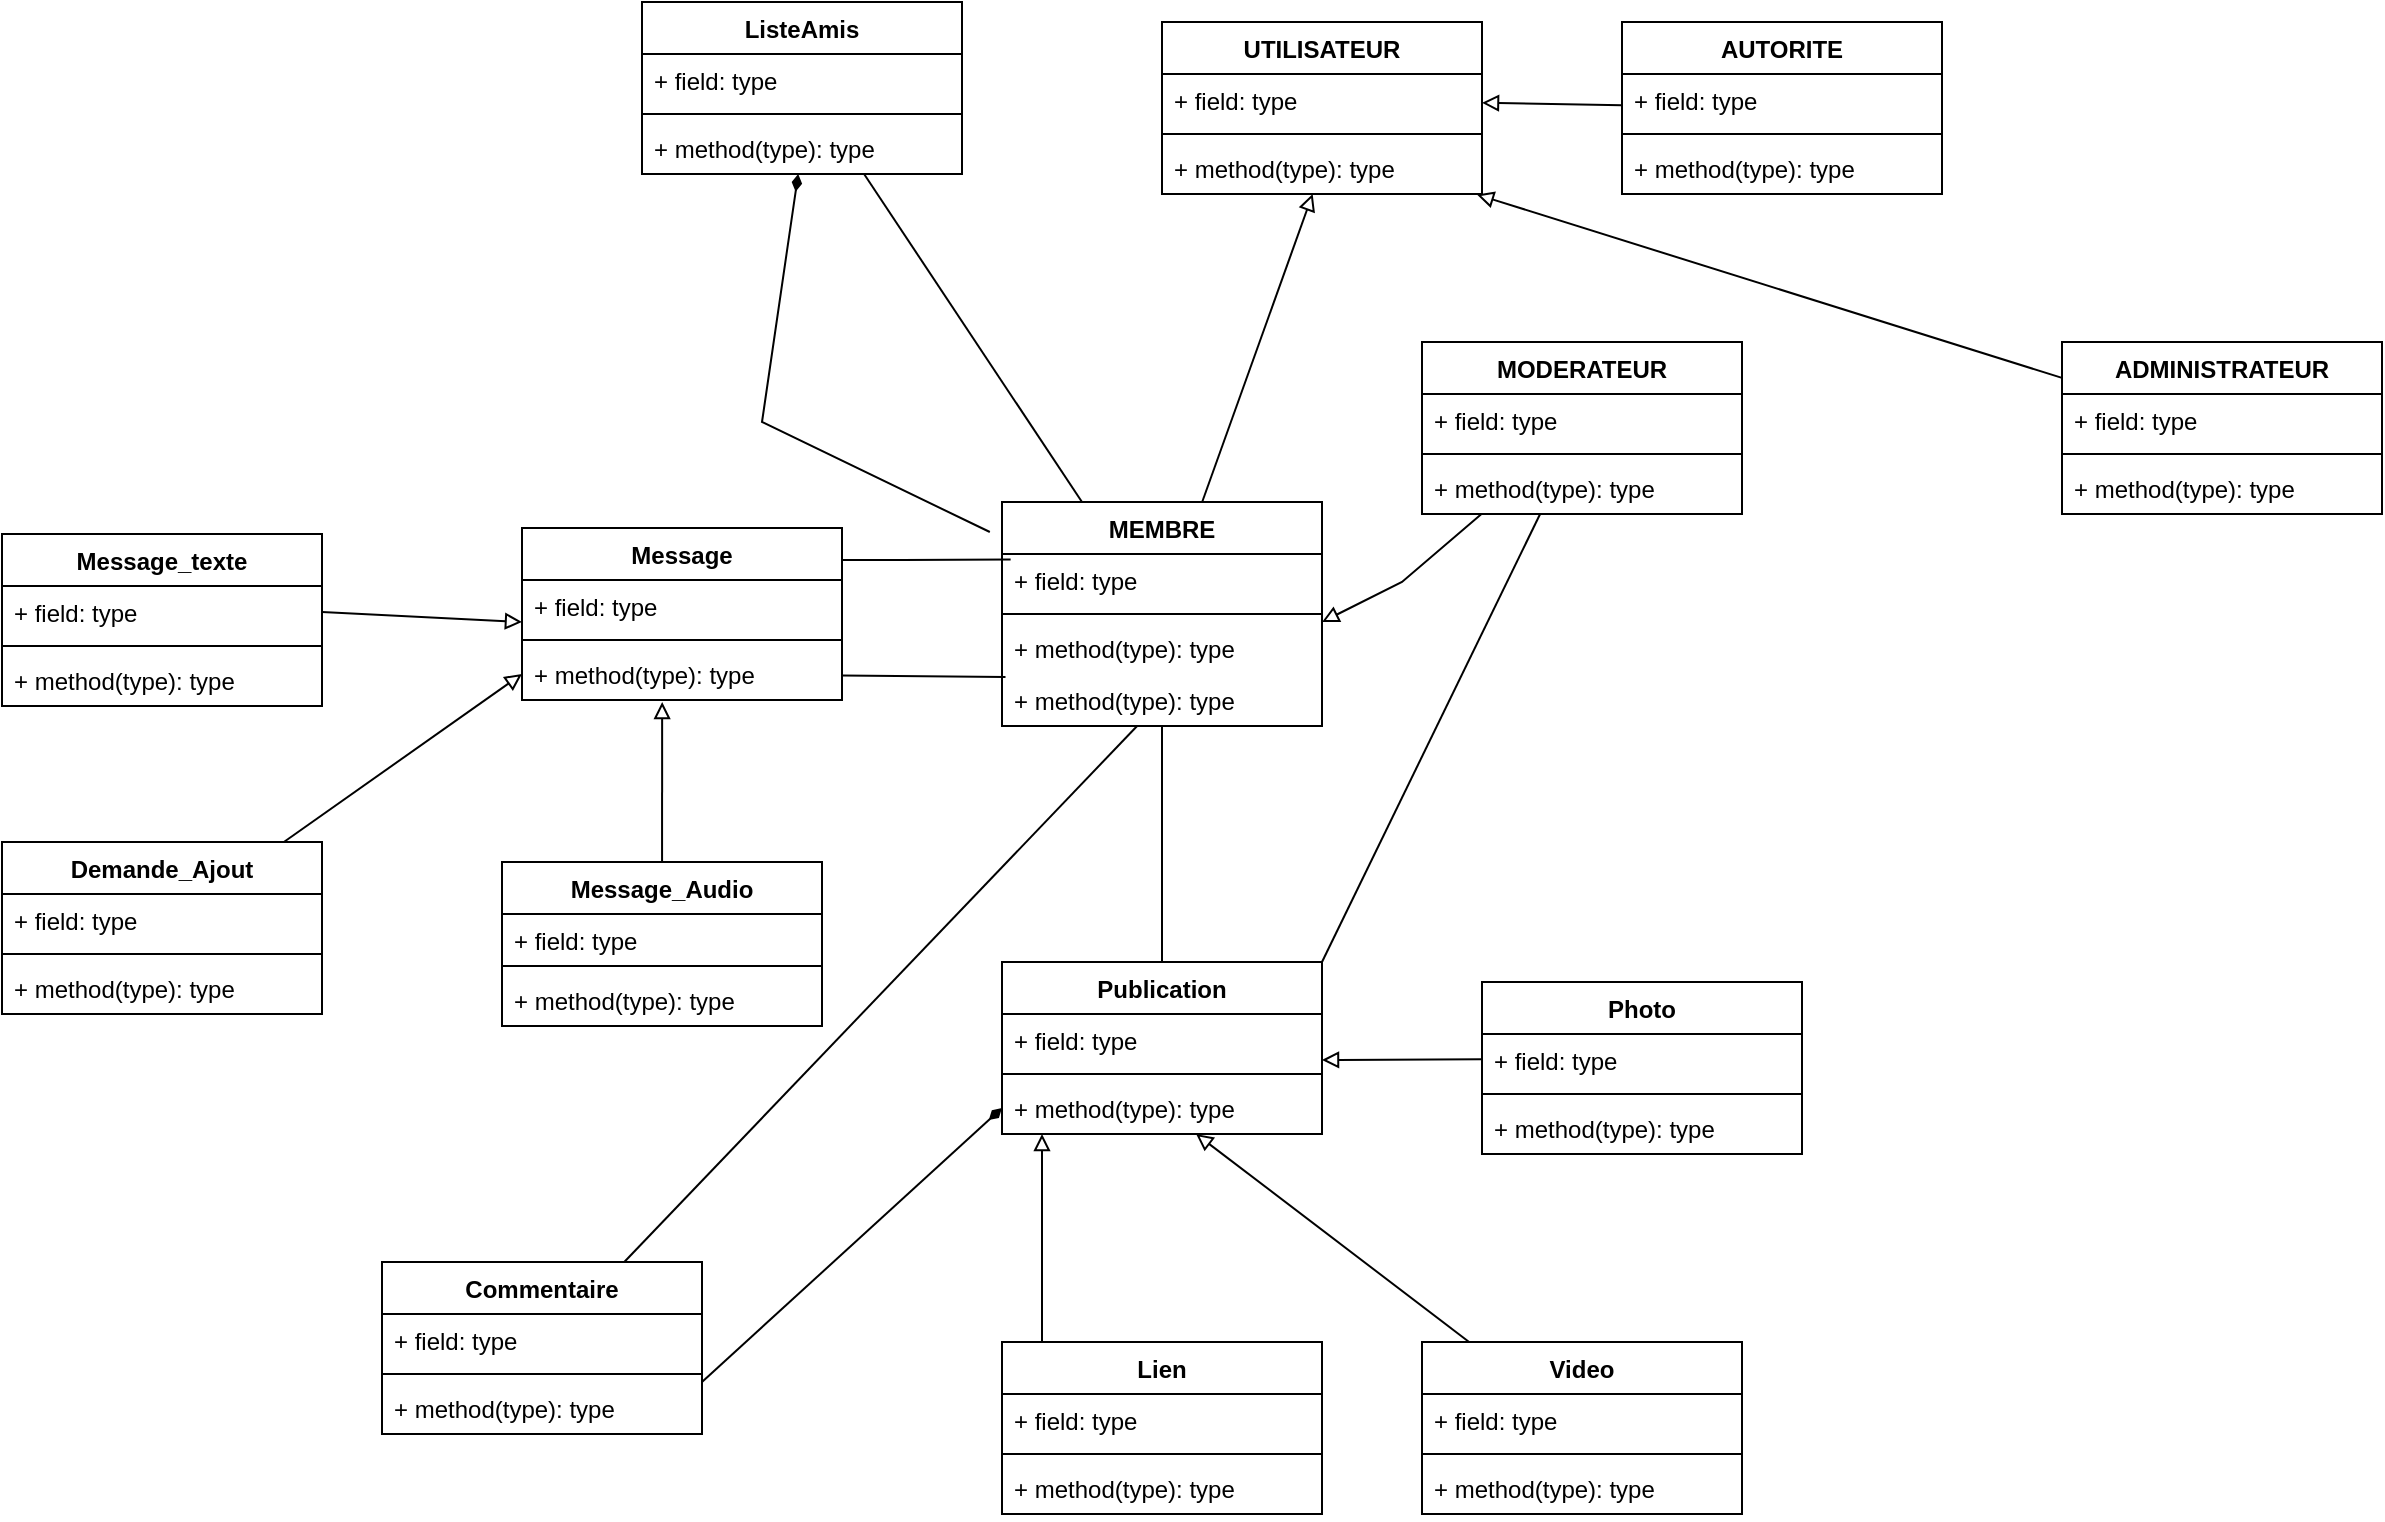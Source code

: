 <mxfile version="20.8.11" type="github">
  <diagram name="Page-1" id="nLd5oKzQ9gO693_rZfJg">
    <mxGraphModel dx="2427" dy="865" grid="1" gridSize="10" guides="1" tooltips="1" connect="1" arrows="1" fold="1" page="1" pageScale="1" pageWidth="827" pageHeight="1169" math="0" shadow="0">
      <root>
        <mxCell id="0" />
        <mxCell id="1" parent="0" />
        <mxCell id="KBeB1Mv37ap3J1wRYVuE-1" value="UTILISATEUR" style="swimlane;fontStyle=1;align=center;verticalAlign=top;childLayout=stackLayout;horizontal=1;startSize=26;horizontalStack=0;resizeParent=1;resizeParentMax=0;resizeLast=0;collapsible=1;marginBottom=0;" parent="1" vertex="1">
          <mxGeometry x="290" y="20" width="160" height="86" as="geometry" />
        </mxCell>
        <mxCell id="KBeB1Mv37ap3J1wRYVuE-2" value="+ field: type" style="text;strokeColor=none;fillColor=none;align=left;verticalAlign=top;spacingLeft=4;spacingRight=4;overflow=hidden;rotatable=0;points=[[0,0.5],[1,0.5]];portConstraint=eastwest;" parent="KBeB1Mv37ap3J1wRYVuE-1" vertex="1">
          <mxGeometry y="26" width="160" height="26" as="geometry" />
        </mxCell>
        <mxCell id="KBeB1Mv37ap3J1wRYVuE-3" value="" style="line;strokeWidth=1;fillColor=none;align=left;verticalAlign=middle;spacingTop=-1;spacingLeft=3;spacingRight=3;rotatable=0;labelPosition=right;points=[];portConstraint=eastwest;strokeColor=inherit;" parent="KBeB1Mv37ap3J1wRYVuE-1" vertex="1">
          <mxGeometry y="52" width="160" height="8" as="geometry" />
        </mxCell>
        <mxCell id="KBeB1Mv37ap3J1wRYVuE-4" value="+ method(type): type" style="text;strokeColor=none;fillColor=none;align=left;verticalAlign=top;spacingLeft=4;spacingRight=4;overflow=hidden;rotatable=0;points=[[0,0.5],[1,0.5]];portConstraint=eastwest;" parent="KBeB1Mv37ap3J1wRYVuE-1" vertex="1">
          <mxGeometry y="60" width="160" height="26" as="geometry" />
        </mxCell>
        <mxCell id="CkU59M2SKb6onxOzNVY_-23" style="edgeStyle=none;rounded=0;orthogonalLoop=1;jettySize=auto;html=1;endArrow=block;endFill=0;" edge="1" parent="1" source="KBeB1Mv37ap3J1wRYVuE-11" target="KBeB1Mv37ap3J1wRYVuE-2">
          <mxGeometry relative="1" as="geometry" />
        </mxCell>
        <mxCell id="KBeB1Mv37ap3J1wRYVuE-11" value="AUTORITE" style="swimlane;fontStyle=1;align=center;verticalAlign=top;childLayout=stackLayout;horizontal=1;startSize=26;horizontalStack=0;resizeParent=1;resizeParentMax=0;resizeLast=0;collapsible=1;marginBottom=0;" parent="1" vertex="1">
          <mxGeometry x="520" y="20" width="160" height="86" as="geometry" />
        </mxCell>
        <mxCell id="KBeB1Mv37ap3J1wRYVuE-12" value="+ field: type" style="text;strokeColor=none;fillColor=none;align=left;verticalAlign=top;spacingLeft=4;spacingRight=4;overflow=hidden;rotatable=0;points=[[0,0.5],[1,0.5]];portConstraint=eastwest;" parent="KBeB1Mv37ap3J1wRYVuE-11" vertex="1">
          <mxGeometry y="26" width="160" height="26" as="geometry" />
        </mxCell>
        <mxCell id="KBeB1Mv37ap3J1wRYVuE-13" value="" style="line;strokeWidth=1;fillColor=none;align=left;verticalAlign=middle;spacingTop=-1;spacingLeft=3;spacingRight=3;rotatable=0;labelPosition=right;points=[];portConstraint=eastwest;strokeColor=inherit;" parent="KBeB1Mv37ap3J1wRYVuE-11" vertex="1">
          <mxGeometry y="52" width="160" height="8" as="geometry" />
        </mxCell>
        <mxCell id="KBeB1Mv37ap3J1wRYVuE-14" value="+ method(type): type" style="text;strokeColor=none;fillColor=none;align=left;verticalAlign=top;spacingLeft=4;spacingRight=4;overflow=hidden;rotatable=0;points=[[0,0.5],[1,0.5]];portConstraint=eastwest;" parent="KBeB1Mv37ap3J1wRYVuE-11" vertex="1">
          <mxGeometry y="60" width="160" height="26" as="geometry" />
        </mxCell>
        <mxCell id="CkU59M2SKb6onxOzNVY_-20" style="rounded=0;orthogonalLoop=1;jettySize=auto;html=1;endArrow=block;endFill=0;" edge="1" parent="1" source="KBeB1Mv37ap3J1wRYVuE-15" target="KBeB1Mv37ap3J1wRYVuE-4">
          <mxGeometry relative="1" as="geometry">
            <mxPoint x="300" y="120" as="targetPoint" />
          </mxGeometry>
        </mxCell>
        <mxCell id="CkU59M2SKb6onxOzNVY_-60" style="rounded=0;orthogonalLoop=1;jettySize=auto;html=1;endArrow=diamondThin;endFill=1;exitX=-0.038;exitY=0.134;exitDx=0;exitDy=0;exitPerimeter=0;" edge="1" parent="1" source="KBeB1Mv37ap3J1wRYVuE-15" target="CkU59M2SKb6onxOzNVY_-57">
          <mxGeometry relative="1" as="geometry">
            <Array as="points">
              <mxPoint x="90" y="220" />
            </Array>
          </mxGeometry>
        </mxCell>
        <mxCell id="KBeB1Mv37ap3J1wRYVuE-15" value="MEMBRE" style="swimlane;fontStyle=1;align=center;verticalAlign=top;childLayout=stackLayout;horizontal=1;startSize=26;horizontalStack=0;resizeParent=1;resizeParentMax=0;resizeLast=0;collapsible=1;marginBottom=0;" parent="1" vertex="1">
          <mxGeometry x="210" y="260" width="160" height="112" as="geometry" />
        </mxCell>
        <mxCell id="KBeB1Mv37ap3J1wRYVuE-16" value="+ field: type" style="text;strokeColor=none;fillColor=none;align=left;verticalAlign=top;spacingLeft=4;spacingRight=4;overflow=hidden;rotatable=0;points=[[0,0.5],[1,0.5]];portConstraint=eastwest;" parent="KBeB1Mv37ap3J1wRYVuE-15" vertex="1">
          <mxGeometry y="26" width="160" height="26" as="geometry" />
        </mxCell>
        <mxCell id="KBeB1Mv37ap3J1wRYVuE-17" value="" style="line;strokeWidth=1;fillColor=none;align=left;verticalAlign=middle;spacingTop=-1;spacingLeft=3;spacingRight=3;rotatable=0;labelPosition=right;points=[];portConstraint=eastwest;strokeColor=inherit;" parent="KBeB1Mv37ap3J1wRYVuE-15" vertex="1">
          <mxGeometry y="52" width="160" height="8" as="geometry" />
        </mxCell>
        <mxCell id="KBeB1Mv37ap3J1wRYVuE-18" value="+ method(type): type" style="text;strokeColor=none;fillColor=none;align=left;verticalAlign=top;spacingLeft=4;spacingRight=4;overflow=hidden;rotatable=0;points=[[0,0.5],[1,0.5]];portConstraint=eastwest;" parent="KBeB1Mv37ap3J1wRYVuE-15" vertex="1">
          <mxGeometry y="60" width="160" height="26" as="geometry" />
        </mxCell>
        <mxCell id="CkU59M2SKb6onxOzNVY_-53" value="+ method(type): type" style="text;strokeColor=none;fillColor=none;align=left;verticalAlign=top;spacingLeft=4;spacingRight=4;overflow=hidden;rotatable=0;points=[[0,0.5],[1,0.5]];portConstraint=eastwest;" vertex="1" parent="KBeB1Mv37ap3J1wRYVuE-15">
          <mxGeometry y="86" width="160" height="26" as="geometry" />
        </mxCell>
        <mxCell id="CkU59M2SKb6onxOzNVY_-25" style="edgeStyle=none;rounded=0;orthogonalLoop=1;jettySize=auto;html=1;endArrow=block;endFill=0;entryX=1;entryY=0;entryDx=0;entryDy=0;entryPerimeter=0;" edge="1" parent="1" source="KBeB1Mv37ap3J1wRYVuE-19" target="KBeB1Mv37ap3J1wRYVuE-18">
          <mxGeometry relative="1" as="geometry">
            <mxPoint x="400" y="170" as="targetPoint" />
            <Array as="points">
              <mxPoint x="410" y="300" />
            </Array>
          </mxGeometry>
        </mxCell>
        <mxCell id="CkU59M2SKb6onxOzNVY_-97" style="edgeStyle=none;rounded=0;orthogonalLoop=1;jettySize=auto;html=1;entryX=1;entryY=0;entryDx=0;entryDy=0;endArrow=none;endFill=0;" edge="1" parent="1" source="KBeB1Mv37ap3J1wRYVuE-19" target="CkU59M2SKb6onxOzNVY_-30">
          <mxGeometry relative="1" as="geometry" />
        </mxCell>
        <mxCell id="KBeB1Mv37ap3J1wRYVuE-19" value="MODERATEUR" style="swimlane;fontStyle=1;align=center;verticalAlign=top;childLayout=stackLayout;horizontal=1;startSize=26;horizontalStack=0;resizeParent=1;resizeParentMax=0;resizeLast=0;collapsible=1;marginBottom=0;" parent="1" vertex="1">
          <mxGeometry x="420" y="180" width="160" height="86" as="geometry" />
        </mxCell>
        <mxCell id="KBeB1Mv37ap3J1wRYVuE-20" value="+ field: type" style="text;strokeColor=none;fillColor=none;align=left;verticalAlign=top;spacingLeft=4;spacingRight=4;overflow=hidden;rotatable=0;points=[[0,0.5],[1,0.5]];portConstraint=eastwest;" parent="KBeB1Mv37ap3J1wRYVuE-19" vertex="1">
          <mxGeometry y="26" width="160" height="26" as="geometry" />
        </mxCell>
        <mxCell id="KBeB1Mv37ap3J1wRYVuE-21" value="" style="line;strokeWidth=1;fillColor=none;align=left;verticalAlign=middle;spacingTop=-1;spacingLeft=3;spacingRight=3;rotatable=0;labelPosition=right;points=[];portConstraint=eastwest;strokeColor=inherit;" parent="KBeB1Mv37ap3J1wRYVuE-19" vertex="1">
          <mxGeometry y="52" width="160" height="8" as="geometry" />
        </mxCell>
        <mxCell id="KBeB1Mv37ap3J1wRYVuE-22" value="+ method(type): type" style="text;strokeColor=none;fillColor=none;align=left;verticalAlign=top;spacingLeft=4;spacingRight=4;overflow=hidden;rotatable=0;points=[[0,0.5],[1,0.5]];portConstraint=eastwest;" parent="KBeB1Mv37ap3J1wRYVuE-19" vertex="1">
          <mxGeometry y="60" width="160" height="26" as="geometry" />
        </mxCell>
        <mxCell id="CkU59M2SKb6onxOzNVY_-22" style="edgeStyle=none;rounded=0;orthogonalLoop=1;jettySize=auto;html=1;entryX=0.984;entryY=1.01;entryDx=0;entryDy=0;entryPerimeter=0;endArrow=block;endFill=0;" edge="1" parent="1" source="KBeB1Mv37ap3J1wRYVuE-23" target="KBeB1Mv37ap3J1wRYVuE-4">
          <mxGeometry relative="1" as="geometry" />
        </mxCell>
        <mxCell id="KBeB1Mv37ap3J1wRYVuE-23" value="ADMINISTRATEUR" style="swimlane;fontStyle=1;align=center;verticalAlign=top;childLayout=stackLayout;horizontal=1;startSize=26;horizontalStack=0;resizeParent=1;resizeParentMax=0;resizeLast=0;collapsible=1;marginBottom=0;" parent="1" vertex="1">
          <mxGeometry x="740" y="180" width="160" height="86" as="geometry" />
        </mxCell>
        <mxCell id="KBeB1Mv37ap3J1wRYVuE-24" value="+ field: type" style="text;strokeColor=none;fillColor=none;align=left;verticalAlign=top;spacingLeft=4;spacingRight=4;overflow=hidden;rotatable=0;points=[[0,0.5],[1,0.5]];portConstraint=eastwest;" parent="KBeB1Mv37ap3J1wRYVuE-23" vertex="1">
          <mxGeometry y="26" width="160" height="26" as="geometry" />
        </mxCell>
        <mxCell id="KBeB1Mv37ap3J1wRYVuE-25" value="" style="line;strokeWidth=1;fillColor=none;align=left;verticalAlign=middle;spacingTop=-1;spacingLeft=3;spacingRight=3;rotatable=0;labelPosition=right;points=[];portConstraint=eastwest;strokeColor=inherit;" parent="KBeB1Mv37ap3J1wRYVuE-23" vertex="1">
          <mxGeometry y="52" width="160" height="8" as="geometry" />
        </mxCell>
        <mxCell id="KBeB1Mv37ap3J1wRYVuE-26" value="+ method(type): type" style="text;strokeColor=none;fillColor=none;align=left;verticalAlign=top;spacingLeft=4;spacingRight=4;overflow=hidden;rotatable=0;points=[[0,0.5],[1,0.5]];portConstraint=eastwest;" parent="KBeB1Mv37ap3J1wRYVuE-23" vertex="1">
          <mxGeometry y="60" width="160" height="26" as="geometry" />
        </mxCell>
        <mxCell id="CkU59M2SKb6onxOzNVY_-62" style="edgeStyle=none;rounded=0;orthogonalLoop=1;jettySize=auto;html=1;endArrow=none;endFill=0;" edge="1" parent="1" source="CkU59M2SKb6onxOzNVY_-30" target="CkU59M2SKb6onxOzNVY_-53">
          <mxGeometry relative="1" as="geometry" />
        </mxCell>
        <mxCell id="CkU59M2SKb6onxOzNVY_-30" value="Publication" style="swimlane;fontStyle=1;align=center;verticalAlign=top;childLayout=stackLayout;horizontal=1;startSize=26;horizontalStack=0;resizeParent=1;resizeParentMax=0;resizeLast=0;collapsible=1;marginBottom=0;" vertex="1" parent="1">
          <mxGeometry x="210" y="490" width="160" height="86" as="geometry" />
        </mxCell>
        <mxCell id="CkU59M2SKb6onxOzNVY_-31" value="+ field: type" style="text;strokeColor=none;fillColor=none;align=left;verticalAlign=top;spacingLeft=4;spacingRight=4;overflow=hidden;rotatable=0;points=[[0,0.5],[1,0.5]];portConstraint=eastwest;" vertex="1" parent="CkU59M2SKb6onxOzNVY_-30">
          <mxGeometry y="26" width="160" height="26" as="geometry" />
        </mxCell>
        <mxCell id="CkU59M2SKb6onxOzNVY_-32" value="" style="line;strokeWidth=1;fillColor=none;align=left;verticalAlign=middle;spacingTop=-1;spacingLeft=3;spacingRight=3;rotatable=0;labelPosition=right;points=[];portConstraint=eastwest;strokeColor=inherit;" vertex="1" parent="CkU59M2SKb6onxOzNVY_-30">
          <mxGeometry y="52" width="160" height="8" as="geometry" />
        </mxCell>
        <mxCell id="CkU59M2SKb6onxOzNVY_-33" value="+ method(type): type" style="text;strokeColor=none;fillColor=none;align=left;verticalAlign=top;spacingLeft=4;spacingRight=4;overflow=hidden;rotatable=0;points=[[0,0.5],[1,0.5]];portConstraint=eastwest;" vertex="1" parent="CkU59M2SKb6onxOzNVY_-30">
          <mxGeometry y="60" width="160" height="26" as="geometry" />
        </mxCell>
        <mxCell id="CkU59M2SKb6onxOzNVY_-48" style="edgeStyle=none;rounded=0;orthogonalLoop=1;jettySize=auto;html=1;endArrow=block;endFill=0;" edge="1" parent="1" source="CkU59M2SKb6onxOzNVY_-34" target="CkU59M2SKb6onxOzNVY_-33">
          <mxGeometry relative="1" as="geometry" />
        </mxCell>
        <mxCell id="CkU59M2SKb6onxOzNVY_-34" value="Video" style="swimlane;fontStyle=1;align=center;verticalAlign=top;childLayout=stackLayout;horizontal=1;startSize=26;horizontalStack=0;resizeParent=1;resizeParentMax=0;resizeLast=0;collapsible=1;marginBottom=0;" vertex="1" parent="1">
          <mxGeometry x="420" y="680" width="160" height="86" as="geometry" />
        </mxCell>
        <mxCell id="CkU59M2SKb6onxOzNVY_-35" value="+ field: type" style="text;strokeColor=none;fillColor=none;align=left;verticalAlign=top;spacingLeft=4;spacingRight=4;overflow=hidden;rotatable=0;points=[[0,0.5],[1,0.5]];portConstraint=eastwest;" vertex="1" parent="CkU59M2SKb6onxOzNVY_-34">
          <mxGeometry y="26" width="160" height="26" as="geometry" />
        </mxCell>
        <mxCell id="CkU59M2SKb6onxOzNVY_-36" value="" style="line;strokeWidth=1;fillColor=none;align=left;verticalAlign=middle;spacingTop=-1;spacingLeft=3;spacingRight=3;rotatable=0;labelPosition=right;points=[];portConstraint=eastwest;strokeColor=inherit;" vertex="1" parent="CkU59M2SKb6onxOzNVY_-34">
          <mxGeometry y="52" width="160" height="8" as="geometry" />
        </mxCell>
        <mxCell id="CkU59M2SKb6onxOzNVY_-37" value="+ method(type): type" style="text;strokeColor=none;fillColor=none;align=left;verticalAlign=top;spacingLeft=4;spacingRight=4;overflow=hidden;rotatable=0;points=[[0,0.5],[1,0.5]];portConstraint=eastwest;" vertex="1" parent="CkU59M2SKb6onxOzNVY_-34">
          <mxGeometry y="60" width="160" height="26" as="geometry" />
        </mxCell>
        <mxCell id="CkU59M2SKb6onxOzNVY_-47" style="edgeStyle=none;rounded=0;orthogonalLoop=1;jettySize=auto;html=1;endArrow=block;endFill=0;" edge="1" parent="1">
          <mxGeometry relative="1" as="geometry">
            <mxPoint x="230" y="680" as="sourcePoint" />
            <mxPoint x="230" y="576.0" as="targetPoint" />
          </mxGeometry>
        </mxCell>
        <mxCell id="CkU59M2SKb6onxOzNVY_-38" value="Lien" style="swimlane;fontStyle=1;align=center;verticalAlign=top;childLayout=stackLayout;horizontal=1;startSize=26;horizontalStack=0;resizeParent=1;resizeParentMax=0;resizeLast=0;collapsible=1;marginBottom=0;" vertex="1" parent="1">
          <mxGeometry x="210" y="680" width="160" height="86" as="geometry" />
        </mxCell>
        <mxCell id="CkU59M2SKb6onxOzNVY_-39" value="+ field: type" style="text;strokeColor=none;fillColor=none;align=left;verticalAlign=top;spacingLeft=4;spacingRight=4;overflow=hidden;rotatable=0;points=[[0,0.5],[1,0.5]];portConstraint=eastwest;" vertex="1" parent="CkU59M2SKb6onxOzNVY_-38">
          <mxGeometry y="26" width="160" height="26" as="geometry" />
        </mxCell>
        <mxCell id="CkU59M2SKb6onxOzNVY_-40" value="" style="line;strokeWidth=1;fillColor=none;align=left;verticalAlign=middle;spacingTop=-1;spacingLeft=3;spacingRight=3;rotatable=0;labelPosition=right;points=[];portConstraint=eastwest;strokeColor=inherit;" vertex="1" parent="CkU59M2SKb6onxOzNVY_-38">
          <mxGeometry y="52" width="160" height="8" as="geometry" />
        </mxCell>
        <mxCell id="CkU59M2SKb6onxOzNVY_-41" value="+ method(type): type" style="text;strokeColor=none;fillColor=none;align=left;verticalAlign=top;spacingLeft=4;spacingRight=4;overflow=hidden;rotatable=0;points=[[0,0.5],[1,0.5]];portConstraint=eastwest;" vertex="1" parent="CkU59M2SKb6onxOzNVY_-38">
          <mxGeometry y="60" width="160" height="26" as="geometry" />
        </mxCell>
        <mxCell id="CkU59M2SKb6onxOzNVY_-49" style="edgeStyle=none;rounded=0;orthogonalLoop=1;jettySize=auto;html=1;endArrow=block;endFill=0;" edge="1" parent="1">
          <mxGeometry relative="1" as="geometry">
            <mxPoint x="450" y="538.667" as="sourcePoint" />
            <mxPoint x="370" y="539" as="targetPoint" />
          </mxGeometry>
        </mxCell>
        <mxCell id="CkU59M2SKb6onxOzNVY_-42" value="Photo" style="swimlane;fontStyle=1;align=center;verticalAlign=top;childLayout=stackLayout;horizontal=1;startSize=26;horizontalStack=0;resizeParent=1;resizeParentMax=0;resizeLast=0;collapsible=1;marginBottom=0;" vertex="1" parent="1">
          <mxGeometry x="450" y="500" width="160" height="86" as="geometry" />
        </mxCell>
        <mxCell id="CkU59M2SKb6onxOzNVY_-43" value="+ field: type" style="text;strokeColor=none;fillColor=none;align=left;verticalAlign=top;spacingLeft=4;spacingRight=4;overflow=hidden;rotatable=0;points=[[0,0.5],[1,0.5]];portConstraint=eastwest;" vertex="1" parent="CkU59M2SKb6onxOzNVY_-42">
          <mxGeometry y="26" width="160" height="26" as="geometry" />
        </mxCell>
        <mxCell id="CkU59M2SKb6onxOzNVY_-44" value="" style="line;strokeWidth=1;fillColor=none;align=left;verticalAlign=middle;spacingTop=-1;spacingLeft=3;spacingRight=3;rotatable=0;labelPosition=right;points=[];portConstraint=eastwest;strokeColor=inherit;" vertex="1" parent="CkU59M2SKb6onxOzNVY_-42">
          <mxGeometry y="52" width="160" height="8" as="geometry" />
        </mxCell>
        <mxCell id="CkU59M2SKb6onxOzNVY_-45" value="+ method(type): type" style="text;strokeColor=none;fillColor=none;align=left;verticalAlign=top;spacingLeft=4;spacingRight=4;overflow=hidden;rotatable=0;points=[[0,0.5],[1,0.5]];portConstraint=eastwest;" vertex="1" parent="CkU59M2SKb6onxOzNVY_-42">
          <mxGeometry y="60" width="160" height="26" as="geometry" />
        </mxCell>
        <mxCell id="CkU59M2SKb6onxOzNVY_-54" value="ListeAmis" style="swimlane;fontStyle=1;align=center;verticalAlign=top;childLayout=stackLayout;horizontal=1;startSize=26;horizontalStack=0;resizeParent=1;resizeParentMax=0;resizeLast=0;collapsible=1;marginBottom=0;" vertex="1" parent="1">
          <mxGeometry x="30" y="10" width="160" height="86" as="geometry" />
        </mxCell>
        <mxCell id="CkU59M2SKb6onxOzNVY_-55" value="+ field: type" style="text;strokeColor=none;fillColor=none;align=left;verticalAlign=top;spacingLeft=4;spacingRight=4;overflow=hidden;rotatable=0;points=[[0,0.5],[1,0.5]];portConstraint=eastwest;" vertex="1" parent="CkU59M2SKb6onxOzNVY_-54">
          <mxGeometry y="26" width="160" height="26" as="geometry" />
        </mxCell>
        <mxCell id="CkU59M2SKb6onxOzNVY_-56" value="" style="line;strokeWidth=1;fillColor=none;align=left;verticalAlign=middle;spacingTop=-1;spacingLeft=3;spacingRight=3;rotatable=0;labelPosition=right;points=[];portConstraint=eastwest;strokeColor=inherit;" vertex="1" parent="CkU59M2SKb6onxOzNVY_-54">
          <mxGeometry y="52" width="160" height="8" as="geometry" />
        </mxCell>
        <mxCell id="CkU59M2SKb6onxOzNVY_-57" value="+ method(type): type" style="text;strokeColor=none;fillColor=none;align=left;verticalAlign=top;spacingLeft=4;spacingRight=4;overflow=hidden;rotatable=0;points=[[0,0.5],[1,0.5]];portConstraint=eastwest;" vertex="1" parent="CkU59M2SKb6onxOzNVY_-54">
          <mxGeometry y="60" width="160" height="26" as="geometry" />
        </mxCell>
        <mxCell id="CkU59M2SKb6onxOzNVY_-61" style="edgeStyle=none;rounded=0;orthogonalLoop=1;jettySize=auto;html=1;endArrow=none;endFill=0;exitX=0.25;exitY=0;exitDx=0;exitDy=0;entryX=0.695;entryY=1.01;entryDx=0;entryDy=0;entryPerimeter=0;" edge="1" parent="1" source="KBeB1Mv37ap3J1wRYVuE-15" target="CkU59M2SKb6onxOzNVY_-57">
          <mxGeometry relative="1" as="geometry">
            <mxPoint x="74" y="160" as="sourcePoint" />
            <mxPoint x="74" y="98" as="targetPoint" />
            <Array as="points" />
          </mxGeometry>
        </mxCell>
        <mxCell id="CkU59M2SKb6onxOzNVY_-68" style="edgeStyle=none;rounded=0;orthogonalLoop=1;jettySize=auto;html=1;endArrow=none;endFill=0;" edge="1" parent="1" source="CkU59M2SKb6onxOzNVY_-63" target="CkU59M2SKb6onxOzNVY_-53">
          <mxGeometry relative="1" as="geometry" />
        </mxCell>
        <mxCell id="CkU59M2SKb6onxOzNVY_-63" value="Commentaire" style="swimlane;fontStyle=1;align=center;verticalAlign=top;childLayout=stackLayout;horizontal=1;startSize=26;horizontalStack=0;resizeParent=1;resizeParentMax=0;resizeLast=0;collapsible=1;marginBottom=0;" vertex="1" parent="1">
          <mxGeometry x="-100" y="640" width="160" height="86" as="geometry" />
        </mxCell>
        <mxCell id="CkU59M2SKb6onxOzNVY_-64" value="+ field: type" style="text;strokeColor=none;fillColor=none;align=left;verticalAlign=top;spacingLeft=4;spacingRight=4;overflow=hidden;rotatable=0;points=[[0,0.5],[1,0.5]];portConstraint=eastwest;" vertex="1" parent="CkU59M2SKb6onxOzNVY_-63">
          <mxGeometry y="26" width="160" height="26" as="geometry" />
        </mxCell>
        <mxCell id="CkU59M2SKb6onxOzNVY_-65" value="" style="line;strokeWidth=1;fillColor=none;align=left;verticalAlign=middle;spacingTop=-1;spacingLeft=3;spacingRight=3;rotatable=0;labelPosition=right;points=[];portConstraint=eastwest;strokeColor=inherit;" vertex="1" parent="CkU59M2SKb6onxOzNVY_-63">
          <mxGeometry y="52" width="160" height="8" as="geometry" />
        </mxCell>
        <mxCell id="CkU59M2SKb6onxOzNVY_-66" value="+ method(type): type" style="text;strokeColor=none;fillColor=none;align=left;verticalAlign=top;spacingLeft=4;spacingRight=4;overflow=hidden;rotatable=0;points=[[0,0.5],[1,0.5]];portConstraint=eastwest;" vertex="1" parent="CkU59M2SKb6onxOzNVY_-63">
          <mxGeometry y="60" width="160" height="26" as="geometry" />
        </mxCell>
        <mxCell id="CkU59M2SKb6onxOzNVY_-67" style="edgeStyle=none;rounded=0;orthogonalLoop=1;jettySize=auto;html=1;entryX=0;entryY=0.5;entryDx=0;entryDy=0;endArrow=diamondThin;endFill=1;exitX=1;exitY=0;exitDx=0;exitDy=0;exitPerimeter=0;" edge="1" parent="1" source="CkU59M2SKb6onxOzNVY_-66" target="CkU59M2SKb6onxOzNVY_-33">
          <mxGeometry relative="1" as="geometry">
            <mxPoint x="80" y="700" as="sourcePoint" />
          </mxGeometry>
        </mxCell>
        <mxCell id="CkU59M2SKb6onxOzNVY_-77" style="rounded=0;orthogonalLoop=1;jettySize=auto;html=1;entryX=0.027;entryY=-0.048;entryDx=0;entryDy=0;entryPerimeter=0;endArrow=none;endFill=0;" edge="1" parent="1">
          <mxGeometry relative="1" as="geometry">
            <mxPoint x="130" y="289" as="sourcePoint" />
            <mxPoint x="214.32" y="288.752" as="targetPoint" />
            <Array as="points">
              <mxPoint x="160" y="289" />
            </Array>
          </mxGeometry>
        </mxCell>
        <mxCell id="CkU59M2SKb6onxOzNVY_-73" value="Message" style="swimlane;fontStyle=1;align=center;verticalAlign=top;childLayout=stackLayout;horizontal=1;startSize=26;horizontalStack=0;resizeParent=1;resizeParentMax=0;resizeLast=0;collapsible=1;marginBottom=0;" vertex="1" parent="1">
          <mxGeometry x="-30" y="273" width="160" height="86" as="geometry" />
        </mxCell>
        <mxCell id="CkU59M2SKb6onxOzNVY_-74" value="+ field: type" style="text;strokeColor=none;fillColor=none;align=left;verticalAlign=top;spacingLeft=4;spacingRight=4;overflow=hidden;rotatable=0;points=[[0,0.5],[1,0.5]];portConstraint=eastwest;" vertex="1" parent="CkU59M2SKb6onxOzNVY_-73">
          <mxGeometry y="26" width="160" height="26" as="geometry" />
        </mxCell>
        <mxCell id="CkU59M2SKb6onxOzNVY_-75" value="" style="line;strokeWidth=1;fillColor=none;align=left;verticalAlign=middle;spacingTop=-1;spacingLeft=3;spacingRight=3;rotatable=0;labelPosition=right;points=[];portConstraint=eastwest;strokeColor=inherit;" vertex="1" parent="CkU59M2SKb6onxOzNVY_-73">
          <mxGeometry y="52" width="160" height="8" as="geometry" />
        </mxCell>
        <mxCell id="CkU59M2SKb6onxOzNVY_-76" value="+ method(type): type" style="text;strokeColor=none;fillColor=none;align=left;verticalAlign=top;spacingLeft=4;spacingRight=4;overflow=hidden;rotatable=0;points=[[0,0.5],[1,0.5]];portConstraint=eastwest;" vertex="1" parent="CkU59M2SKb6onxOzNVY_-73">
          <mxGeometry y="60" width="160" height="26" as="geometry" />
        </mxCell>
        <mxCell id="CkU59M2SKb6onxOzNVY_-78" style="rounded=0;orthogonalLoop=1;jettySize=auto;html=1;endArrow=none;endFill=0;entryX=0.011;entryY=1.058;entryDx=0;entryDy=0;entryPerimeter=0;" edge="1" parent="1" source="CkU59M2SKb6onxOzNVY_-76" target="KBeB1Mv37ap3J1wRYVuE-18">
          <mxGeometry relative="1" as="geometry" />
        </mxCell>
        <mxCell id="CkU59M2SKb6onxOzNVY_-79" value="Message_texte" style="swimlane;fontStyle=1;align=center;verticalAlign=top;childLayout=stackLayout;horizontal=1;startSize=26;horizontalStack=0;resizeParent=1;resizeParentMax=0;resizeLast=0;collapsible=1;marginBottom=0;" vertex="1" parent="1">
          <mxGeometry x="-290" y="276" width="160" height="86" as="geometry" />
        </mxCell>
        <mxCell id="CkU59M2SKb6onxOzNVY_-80" value="+ field: type" style="text;strokeColor=none;fillColor=none;align=left;verticalAlign=top;spacingLeft=4;spacingRight=4;overflow=hidden;rotatable=0;points=[[0,0.5],[1,0.5]];portConstraint=eastwest;" vertex="1" parent="CkU59M2SKb6onxOzNVY_-79">
          <mxGeometry y="26" width="160" height="26" as="geometry" />
        </mxCell>
        <mxCell id="CkU59M2SKb6onxOzNVY_-81" value="" style="line;strokeWidth=1;fillColor=none;align=left;verticalAlign=middle;spacingTop=-1;spacingLeft=3;spacingRight=3;rotatable=0;labelPosition=right;points=[];portConstraint=eastwest;strokeColor=inherit;" vertex="1" parent="CkU59M2SKb6onxOzNVY_-79">
          <mxGeometry y="52" width="160" height="8" as="geometry" />
        </mxCell>
        <mxCell id="CkU59M2SKb6onxOzNVY_-82" value="+ method(type): type" style="text;strokeColor=none;fillColor=none;align=left;verticalAlign=top;spacingLeft=4;spacingRight=4;overflow=hidden;rotatable=0;points=[[0,0.5],[1,0.5]];portConstraint=eastwest;" vertex="1" parent="CkU59M2SKb6onxOzNVY_-79">
          <mxGeometry y="60" width="160" height="26" as="geometry" />
        </mxCell>
        <mxCell id="CkU59M2SKb6onxOzNVY_-83" style="edgeStyle=none;rounded=0;orthogonalLoop=1;jettySize=auto;html=1;endArrow=block;endFill=0;exitX=1;exitY=0.5;exitDx=0;exitDy=0;" edge="1" parent="1" source="CkU59M2SKb6onxOzNVY_-80">
          <mxGeometry relative="1" as="geometry">
            <mxPoint x="-230" y="410" as="sourcePoint" />
            <mxPoint x="-30" y="320" as="targetPoint" />
          </mxGeometry>
        </mxCell>
        <mxCell id="CkU59M2SKb6onxOzNVY_-88" style="edgeStyle=none;rounded=0;orthogonalLoop=1;jettySize=auto;html=1;entryX=0.438;entryY=1.038;entryDx=0;entryDy=0;entryPerimeter=0;endArrow=block;endFill=0;" edge="1" parent="1" source="CkU59M2SKb6onxOzNVY_-84" target="CkU59M2SKb6onxOzNVY_-76">
          <mxGeometry relative="1" as="geometry" />
        </mxCell>
        <mxCell id="CkU59M2SKb6onxOzNVY_-84" value="Message_Audio" style="swimlane;fontStyle=1;align=center;verticalAlign=top;childLayout=stackLayout;horizontal=1;startSize=26;horizontalStack=0;resizeParent=1;resizeParentMax=0;resizeLast=0;collapsible=1;marginBottom=0;" vertex="1" parent="1">
          <mxGeometry x="-40" y="440" width="160" height="82" as="geometry" />
        </mxCell>
        <mxCell id="CkU59M2SKb6onxOzNVY_-85" value="+ field: type" style="text;strokeColor=none;fillColor=none;align=left;verticalAlign=top;spacingLeft=4;spacingRight=4;overflow=hidden;rotatable=0;points=[[0,0.5],[1,0.5]];portConstraint=eastwest;" vertex="1" parent="CkU59M2SKb6onxOzNVY_-84">
          <mxGeometry y="26" width="160" height="22" as="geometry" />
        </mxCell>
        <mxCell id="CkU59M2SKb6onxOzNVY_-86" value="" style="line;strokeWidth=1;fillColor=none;align=left;verticalAlign=middle;spacingTop=-1;spacingLeft=3;spacingRight=3;rotatable=0;labelPosition=right;points=[];portConstraint=eastwest;strokeColor=inherit;" vertex="1" parent="CkU59M2SKb6onxOzNVY_-84">
          <mxGeometry y="48" width="160" height="8" as="geometry" />
        </mxCell>
        <mxCell id="CkU59M2SKb6onxOzNVY_-87" value="+ method(type): type" style="text;strokeColor=none;fillColor=none;align=left;verticalAlign=top;spacingLeft=4;spacingRight=4;overflow=hidden;rotatable=0;points=[[0,0.5],[1,0.5]];portConstraint=eastwest;" vertex="1" parent="CkU59M2SKb6onxOzNVY_-84">
          <mxGeometry y="56" width="160" height="26" as="geometry" />
        </mxCell>
        <mxCell id="CkU59M2SKb6onxOzNVY_-94" style="edgeStyle=none;rounded=0;orthogonalLoop=1;jettySize=auto;html=1;entryX=0;entryY=0.5;entryDx=0;entryDy=0;endArrow=block;endFill=0;" edge="1" parent="1" source="CkU59M2SKb6onxOzNVY_-90" target="CkU59M2SKb6onxOzNVY_-76">
          <mxGeometry relative="1" as="geometry" />
        </mxCell>
        <mxCell id="CkU59M2SKb6onxOzNVY_-90" value="Demande_Ajout" style="swimlane;fontStyle=1;align=center;verticalAlign=top;childLayout=stackLayout;horizontal=1;startSize=26;horizontalStack=0;resizeParent=1;resizeParentMax=0;resizeLast=0;collapsible=1;marginBottom=0;" vertex="1" parent="1">
          <mxGeometry x="-290" y="430" width="160" height="86" as="geometry" />
        </mxCell>
        <mxCell id="CkU59M2SKb6onxOzNVY_-91" value="+ field: type" style="text;strokeColor=none;fillColor=none;align=left;verticalAlign=top;spacingLeft=4;spacingRight=4;overflow=hidden;rotatable=0;points=[[0,0.5],[1,0.5]];portConstraint=eastwest;" vertex="1" parent="CkU59M2SKb6onxOzNVY_-90">
          <mxGeometry y="26" width="160" height="26" as="geometry" />
        </mxCell>
        <mxCell id="CkU59M2SKb6onxOzNVY_-92" value="" style="line;strokeWidth=1;fillColor=none;align=left;verticalAlign=middle;spacingTop=-1;spacingLeft=3;spacingRight=3;rotatable=0;labelPosition=right;points=[];portConstraint=eastwest;strokeColor=inherit;" vertex="1" parent="CkU59M2SKb6onxOzNVY_-90">
          <mxGeometry y="52" width="160" height="8" as="geometry" />
        </mxCell>
        <mxCell id="CkU59M2SKb6onxOzNVY_-93" value="+ method(type): type" style="text;strokeColor=none;fillColor=none;align=left;verticalAlign=top;spacingLeft=4;spacingRight=4;overflow=hidden;rotatable=0;points=[[0,0.5],[1,0.5]];portConstraint=eastwest;" vertex="1" parent="CkU59M2SKb6onxOzNVY_-90">
          <mxGeometry y="60" width="160" height="26" as="geometry" />
        </mxCell>
      </root>
    </mxGraphModel>
  </diagram>
</mxfile>
